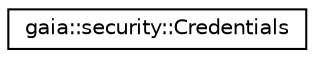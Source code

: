 digraph G
{
  edge [fontname="Helvetica",fontsize="10",labelfontname="Helvetica",labelfontsize="10"];
  node [fontname="Helvetica",fontsize="10",shape=record];
  rankdir=LR;
  Node1 [label="gaia::security::Credentials",height=0.2,width=0.4,color="black", fillcolor="white", style="filled",URL="$d5/d7f/classgaia_1_1security_1_1_credentials.html",tooltip="Provide interface to convert object from pem format and convert object to a pem format."];
}
